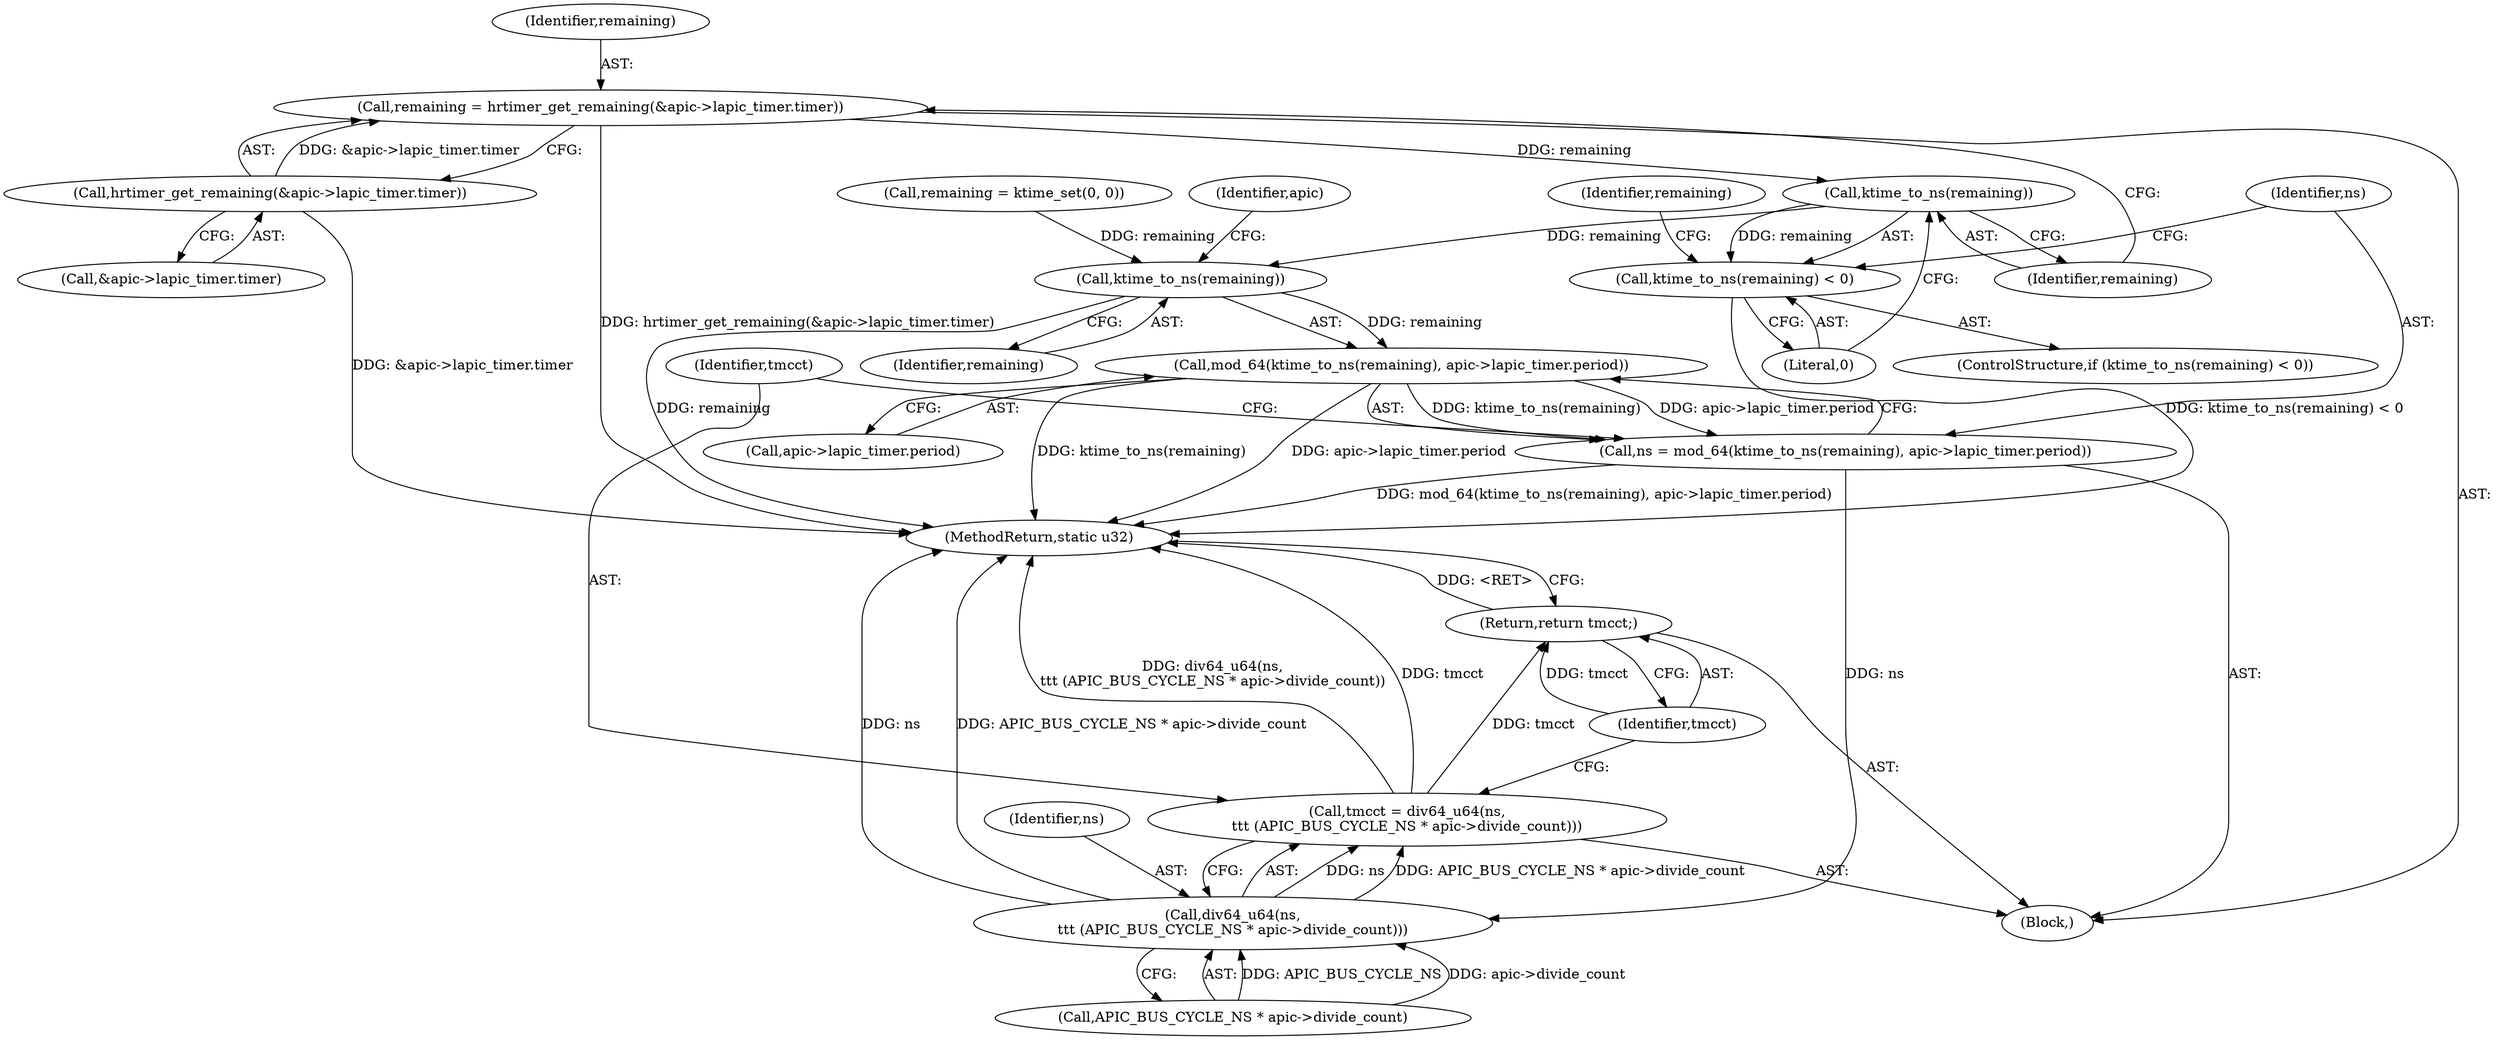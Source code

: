 digraph "0_linux_b963a22e6d1a266a67e9eecc88134713fd54775c@API" {
"1000119" [label="(Call,remaining = hrtimer_get_remaining(&apic->lapic_timer.timer))"];
"1000121" [label="(Call,hrtimer_get_remaining(&apic->lapic_timer.timer))"];
"1000130" [label="(Call,ktime_to_ns(remaining))"];
"1000129" [label="(Call,ktime_to_ns(remaining) < 0)"];
"1000141" [label="(Call,ktime_to_ns(remaining))"];
"1000140" [label="(Call,mod_64(ktime_to_ns(remaining), apic->lapic_timer.period))"];
"1000138" [label="(Call,ns = mod_64(ktime_to_ns(remaining), apic->lapic_timer.period))"];
"1000150" [label="(Call,div64_u64(ns,\n\t\t\t (APIC_BUS_CYCLE_NS * apic->divide_count)))"];
"1000148" [label="(Call,tmcct = div64_u64(ns,\n\t\t\t (APIC_BUS_CYCLE_NS * apic->divide_count)))"];
"1000157" [label="(Return,return tmcct;)"];
"1000122" [label="(Call,&apic->lapic_timer.timer)"];
"1000150" [label="(Call,div64_u64(ns,\n\t\t\t (APIC_BUS_CYCLE_NS * apic->divide_count)))"];
"1000131" [label="(Identifier,remaining)"];
"1000119" [label="(Call,remaining = hrtimer_get_remaining(&apic->lapic_timer.timer))"];
"1000138" [label="(Call,ns = mod_64(ktime_to_ns(remaining), apic->lapic_timer.period))"];
"1000139" [label="(Identifier,ns)"];
"1000133" [label="(Call,remaining = ktime_set(0, 0))"];
"1000129" [label="(Call,ktime_to_ns(remaining) < 0)"];
"1000142" [label="(Identifier,remaining)"];
"1000130" [label="(Call,ktime_to_ns(remaining))"];
"1000143" [label="(Call,apic->lapic_timer.period)"];
"1000157" [label="(Return,return tmcct;)"];
"1000158" [label="(Identifier,tmcct)"];
"1000134" [label="(Identifier,remaining)"];
"1000121" [label="(Call,hrtimer_get_remaining(&apic->lapic_timer.timer))"];
"1000132" [label="(Literal,0)"];
"1000140" [label="(Call,mod_64(ktime_to_ns(remaining), apic->lapic_timer.period))"];
"1000159" [label="(MethodReturn,static u32)"];
"1000152" [label="(Call,APIC_BUS_CYCLE_NS * apic->divide_count)"];
"1000151" [label="(Identifier,ns)"];
"1000141" [label="(Call,ktime_to_ns(remaining))"];
"1000148" [label="(Call,tmcct = div64_u64(ns,\n\t\t\t (APIC_BUS_CYCLE_NS * apic->divide_count)))"];
"1000149" [label="(Identifier,tmcct)"];
"1000120" [label="(Identifier,remaining)"];
"1000103" [label="(Block,)"];
"1000145" [label="(Identifier,apic)"];
"1000128" [label="(ControlStructure,if (ktime_to_ns(remaining) < 0))"];
"1000119" -> "1000103"  [label="AST: "];
"1000119" -> "1000121"  [label="CFG: "];
"1000120" -> "1000119"  [label="AST: "];
"1000121" -> "1000119"  [label="AST: "];
"1000131" -> "1000119"  [label="CFG: "];
"1000119" -> "1000159"  [label="DDG: hrtimer_get_remaining(&apic->lapic_timer.timer)"];
"1000121" -> "1000119"  [label="DDG: &apic->lapic_timer.timer"];
"1000119" -> "1000130"  [label="DDG: remaining"];
"1000121" -> "1000122"  [label="CFG: "];
"1000122" -> "1000121"  [label="AST: "];
"1000121" -> "1000159"  [label="DDG: &apic->lapic_timer.timer"];
"1000130" -> "1000129"  [label="AST: "];
"1000130" -> "1000131"  [label="CFG: "];
"1000131" -> "1000130"  [label="AST: "];
"1000132" -> "1000130"  [label="CFG: "];
"1000130" -> "1000129"  [label="DDG: remaining"];
"1000130" -> "1000141"  [label="DDG: remaining"];
"1000129" -> "1000128"  [label="AST: "];
"1000129" -> "1000132"  [label="CFG: "];
"1000132" -> "1000129"  [label="AST: "];
"1000134" -> "1000129"  [label="CFG: "];
"1000139" -> "1000129"  [label="CFG: "];
"1000129" -> "1000159"  [label="DDG: ktime_to_ns(remaining) < 0"];
"1000141" -> "1000140"  [label="AST: "];
"1000141" -> "1000142"  [label="CFG: "];
"1000142" -> "1000141"  [label="AST: "];
"1000145" -> "1000141"  [label="CFG: "];
"1000141" -> "1000159"  [label="DDG: remaining"];
"1000141" -> "1000140"  [label="DDG: remaining"];
"1000133" -> "1000141"  [label="DDG: remaining"];
"1000140" -> "1000138"  [label="AST: "];
"1000140" -> "1000143"  [label="CFG: "];
"1000143" -> "1000140"  [label="AST: "];
"1000138" -> "1000140"  [label="CFG: "];
"1000140" -> "1000159"  [label="DDG: ktime_to_ns(remaining)"];
"1000140" -> "1000159"  [label="DDG: apic->lapic_timer.period"];
"1000140" -> "1000138"  [label="DDG: ktime_to_ns(remaining)"];
"1000140" -> "1000138"  [label="DDG: apic->lapic_timer.period"];
"1000138" -> "1000103"  [label="AST: "];
"1000139" -> "1000138"  [label="AST: "];
"1000149" -> "1000138"  [label="CFG: "];
"1000138" -> "1000159"  [label="DDG: mod_64(ktime_to_ns(remaining), apic->lapic_timer.period)"];
"1000138" -> "1000150"  [label="DDG: ns"];
"1000150" -> "1000148"  [label="AST: "];
"1000150" -> "1000152"  [label="CFG: "];
"1000151" -> "1000150"  [label="AST: "];
"1000152" -> "1000150"  [label="AST: "];
"1000148" -> "1000150"  [label="CFG: "];
"1000150" -> "1000159"  [label="DDG: ns"];
"1000150" -> "1000159"  [label="DDG: APIC_BUS_CYCLE_NS * apic->divide_count"];
"1000150" -> "1000148"  [label="DDG: ns"];
"1000150" -> "1000148"  [label="DDG: APIC_BUS_CYCLE_NS * apic->divide_count"];
"1000152" -> "1000150"  [label="DDG: APIC_BUS_CYCLE_NS"];
"1000152" -> "1000150"  [label="DDG: apic->divide_count"];
"1000148" -> "1000103"  [label="AST: "];
"1000149" -> "1000148"  [label="AST: "];
"1000158" -> "1000148"  [label="CFG: "];
"1000148" -> "1000159"  [label="DDG: div64_u64(ns,\n\t\t\t (APIC_BUS_CYCLE_NS * apic->divide_count))"];
"1000148" -> "1000159"  [label="DDG: tmcct"];
"1000148" -> "1000157"  [label="DDG: tmcct"];
"1000157" -> "1000103"  [label="AST: "];
"1000157" -> "1000158"  [label="CFG: "];
"1000158" -> "1000157"  [label="AST: "];
"1000159" -> "1000157"  [label="CFG: "];
"1000157" -> "1000159"  [label="DDG: <RET>"];
"1000158" -> "1000157"  [label="DDG: tmcct"];
}
